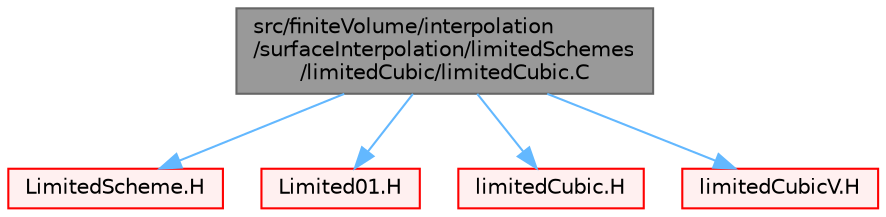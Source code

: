 digraph "src/finiteVolume/interpolation/surfaceInterpolation/limitedSchemes/limitedCubic/limitedCubic.C"
{
 // LATEX_PDF_SIZE
  bgcolor="transparent";
  edge [fontname=Helvetica,fontsize=10,labelfontname=Helvetica,labelfontsize=10];
  node [fontname=Helvetica,fontsize=10,shape=box,height=0.2,width=0.4];
  Node1 [id="Node000001",label="src/finiteVolume/interpolation\l/surfaceInterpolation/limitedSchemes\l/limitedCubic/limitedCubic.C",height=0.2,width=0.4,color="gray40", fillcolor="grey60", style="filled", fontcolor="black",tooltip=" "];
  Node1 -> Node2 [id="edge1_Node000001_Node000002",color="steelblue1",style="solid",tooltip=" "];
  Node2 [id="Node000002",label="LimitedScheme.H",height=0.2,width=0.4,color="red", fillcolor="#FFF0F0", style="filled",URL="$LimitedScheme_8H.html",tooltip=" "];
  Node1 -> Node153 [id="edge2_Node000001_Node000153",color="steelblue1",style="solid",tooltip=" "];
  Node153 [id="Node000153",label="Limited01.H",height=0.2,width=0.4,color="red", fillcolor="#FFF0F0", style="filled",URL="$Limited01_8H.html",tooltip=" "];
  Node1 -> Node155 [id="edge3_Node000001_Node000155",color="steelblue1",style="solid",tooltip=" "];
  Node155 [id="Node000155",label="limitedCubic.H",height=0.2,width=0.4,color="red", fillcolor="#FFF0F0", style="filled",URL="$limitedCubic_8H.html",tooltip=" "];
  Node1 -> Node156 [id="edge4_Node000001_Node000156",color="steelblue1",style="solid",tooltip=" "];
  Node156 [id="Node000156",label="limitedCubicV.H",height=0.2,width=0.4,color="red", fillcolor="#FFF0F0", style="filled",URL="$limitedCubicV_8H.html",tooltip=" "];
}
